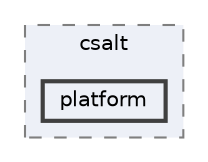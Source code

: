 digraph "platforms/posix/csalt/platform"
{
 // LATEX_PDF_SIZE
  bgcolor="transparent";
  edge [fontname=Helvetica,fontsize=10,labelfontname=Helvetica,labelfontsize=10];
  node [fontname=Helvetica,fontsize=10,shape=box,height=0.2,width=0.4];
  compound=true
  subgraph clusterdir_a16d35425d650299e4f785b2526d8505 {
    graph [ bgcolor="#edf0f7", pencolor="grey50", label="csalt", fontname=Helvetica,fontsize=10 style="filled,dashed", URL="dir_a16d35425d650299e4f785b2526d8505.html",tooltip=""]
  dir_cbaf332de548a9df7a8e072737416afe [label="platform", fillcolor="#edf0f7", color="grey25", style="filled,bold", URL="dir_cbaf332de548a9df7a8e072737416afe.html",tooltip=""];
  }
}
